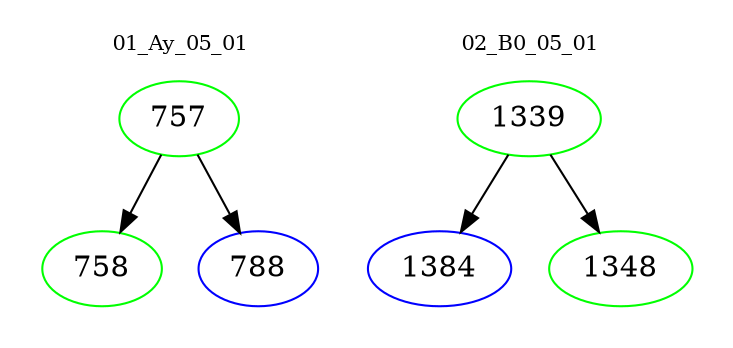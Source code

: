 digraph{
subgraph cluster_0 {
color = white
label = "01_Ay_05_01";
fontsize=10;
T0_757 [label="757", color="green"]
T0_757 -> T0_758 [color="black"]
T0_758 [label="758", color="green"]
T0_757 -> T0_788 [color="black"]
T0_788 [label="788", color="blue"]
}
subgraph cluster_1 {
color = white
label = "02_B0_05_01";
fontsize=10;
T1_1339 [label="1339", color="green"]
T1_1339 -> T1_1384 [color="black"]
T1_1384 [label="1384", color="blue"]
T1_1339 -> T1_1348 [color="black"]
T1_1348 [label="1348", color="green"]
}
}
